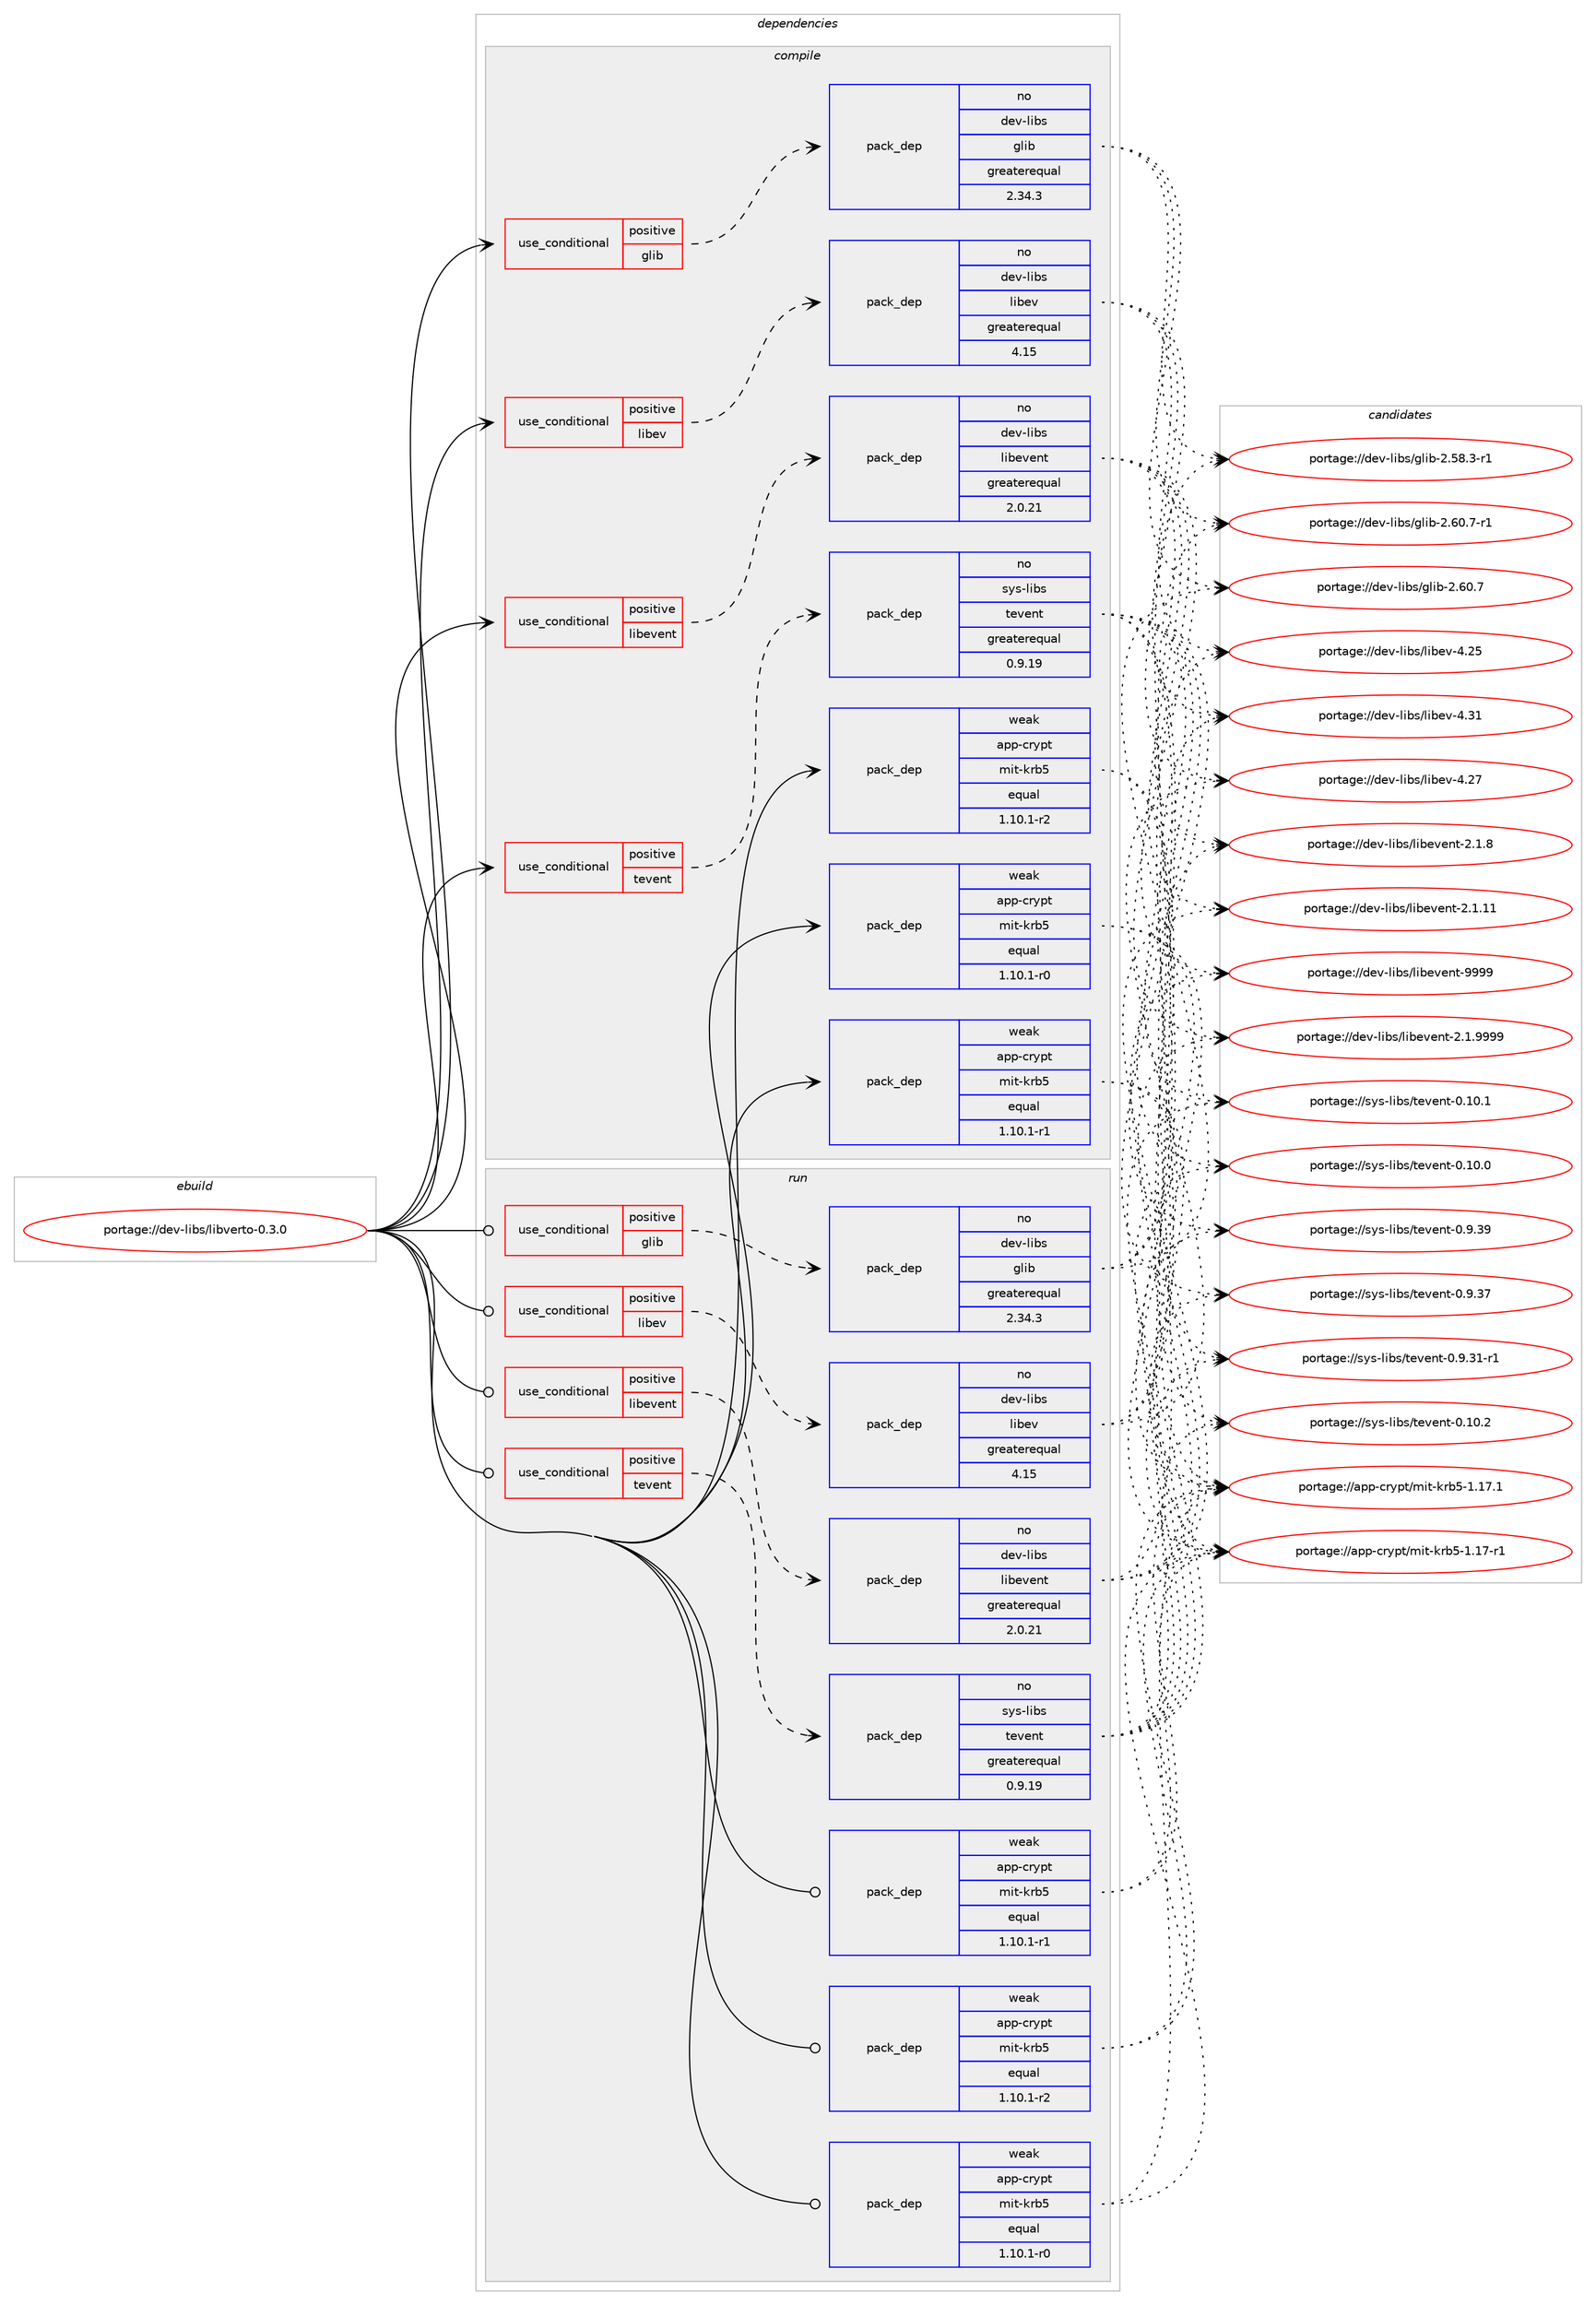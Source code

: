 digraph prolog {

# *************
# Graph options
# *************

newrank=true;
concentrate=true;
compound=true;
graph [rankdir=LR,fontname=Helvetica,fontsize=10,ranksep=1.5];#, ranksep=2.5, nodesep=0.2];
edge  [arrowhead=vee];
node  [fontname=Helvetica,fontsize=10];

# **********
# The ebuild
# **********

subgraph cluster_leftcol {
color=gray;
rank=same;
label=<<i>ebuild</i>>;
id [label="portage://dev-libs/libverto-0.3.0", color=red, width=4, href="../dev-libs/libverto-0.3.0.svg"];
}

# ****************
# The dependencies
# ****************

subgraph cluster_midcol {
color=gray;
label=<<i>dependencies</i>>;
subgraph cluster_compile {
fillcolor="#eeeeee";
style=filled;
label=<<i>compile</i>>;
subgraph cond124673 {
dependency510154 [label=<<TABLE BORDER="0" CELLBORDER="1" CELLSPACING="0" CELLPADDING="4"><TR><TD ROWSPAN="3" CELLPADDING="10">use_conditional</TD></TR><TR><TD>positive</TD></TR><TR><TD>glib</TD></TR></TABLE>>, shape=none, color=red];
subgraph pack380260 {
dependency510155 [label=<<TABLE BORDER="0" CELLBORDER="1" CELLSPACING="0" CELLPADDING="4" WIDTH="220"><TR><TD ROWSPAN="6" CELLPADDING="30">pack_dep</TD></TR><TR><TD WIDTH="110">no</TD></TR><TR><TD>dev-libs</TD></TR><TR><TD>glib</TD></TR><TR><TD>greaterequal</TD></TR><TR><TD>2.34.3</TD></TR></TABLE>>, shape=none, color=blue];
}
dependency510154:e -> dependency510155:w [weight=20,style="dashed",arrowhead="vee"];
}
id:e -> dependency510154:w [weight=20,style="solid",arrowhead="vee"];
subgraph cond124674 {
dependency510156 [label=<<TABLE BORDER="0" CELLBORDER="1" CELLSPACING="0" CELLPADDING="4"><TR><TD ROWSPAN="3" CELLPADDING="10">use_conditional</TD></TR><TR><TD>positive</TD></TR><TR><TD>libev</TD></TR></TABLE>>, shape=none, color=red];
subgraph pack380261 {
dependency510157 [label=<<TABLE BORDER="0" CELLBORDER="1" CELLSPACING="0" CELLPADDING="4" WIDTH="220"><TR><TD ROWSPAN="6" CELLPADDING="30">pack_dep</TD></TR><TR><TD WIDTH="110">no</TD></TR><TR><TD>dev-libs</TD></TR><TR><TD>libev</TD></TR><TR><TD>greaterequal</TD></TR><TR><TD>4.15</TD></TR></TABLE>>, shape=none, color=blue];
}
dependency510156:e -> dependency510157:w [weight=20,style="dashed",arrowhead="vee"];
}
id:e -> dependency510156:w [weight=20,style="solid",arrowhead="vee"];
subgraph cond124675 {
dependency510158 [label=<<TABLE BORDER="0" CELLBORDER="1" CELLSPACING="0" CELLPADDING="4"><TR><TD ROWSPAN="3" CELLPADDING="10">use_conditional</TD></TR><TR><TD>positive</TD></TR><TR><TD>libevent</TD></TR></TABLE>>, shape=none, color=red];
subgraph pack380262 {
dependency510159 [label=<<TABLE BORDER="0" CELLBORDER="1" CELLSPACING="0" CELLPADDING="4" WIDTH="220"><TR><TD ROWSPAN="6" CELLPADDING="30">pack_dep</TD></TR><TR><TD WIDTH="110">no</TD></TR><TR><TD>dev-libs</TD></TR><TR><TD>libevent</TD></TR><TR><TD>greaterequal</TD></TR><TR><TD>2.0.21</TD></TR></TABLE>>, shape=none, color=blue];
}
dependency510158:e -> dependency510159:w [weight=20,style="dashed",arrowhead="vee"];
}
id:e -> dependency510158:w [weight=20,style="solid",arrowhead="vee"];
subgraph cond124676 {
dependency510160 [label=<<TABLE BORDER="0" CELLBORDER="1" CELLSPACING="0" CELLPADDING="4"><TR><TD ROWSPAN="3" CELLPADDING="10">use_conditional</TD></TR><TR><TD>positive</TD></TR><TR><TD>tevent</TD></TR></TABLE>>, shape=none, color=red];
subgraph pack380263 {
dependency510161 [label=<<TABLE BORDER="0" CELLBORDER="1" CELLSPACING="0" CELLPADDING="4" WIDTH="220"><TR><TD ROWSPAN="6" CELLPADDING="30">pack_dep</TD></TR><TR><TD WIDTH="110">no</TD></TR><TR><TD>sys-libs</TD></TR><TR><TD>tevent</TD></TR><TR><TD>greaterequal</TD></TR><TR><TD>0.9.19</TD></TR></TABLE>>, shape=none, color=blue];
}
dependency510160:e -> dependency510161:w [weight=20,style="dashed",arrowhead="vee"];
}
id:e -> dependency510160:w [weight=20,style="solid",arrowhead="vee"];
subgraph pack380264 {
dependency510162 [label=<<TABLE BORDER="0" CELLBORDER="1" CELLSPACING="0" CELLPADDING="4" WIDTH="220"><TR><TD ROWSPAN="6" CELLPADDING="30">pack_dep</TD></TR><TR><TD WIDTH="110">weak</TD></TR><TR><TD>app-crypt</TD></TR><TR><TD>mit-krb5</TD></TR><TR><TD>equal</TD></TR><TR><TD>1.10.1-r0</TD></TR></TABLE>>, shape=none, color=blue];
}
id:e -> dependency510162:w [weight=20,style="solid",arrowhead="vee"];
subgraph pack380265 {
dependency510163 [label=<<TABLE BORDER="0" CELLBORDER="1" CELLSPACING="0" CELLPADDING="4" WIDTH="220"><TR><TD ROWSPAN="6" CELLPADDING="30">pack_dep</TD></TR><TR><TD WIDTH="110">weak</TD></TR><TR><TD>app-crypt</TD></TR><TR><TD>mit-krb5</TD></TR><TR><TD>equal</TD></TR><TR><TD>1.10.1-r1</TD></TR></TABLE>>, shape=none, color=blue];
}
id:e -> dependency510163:w [weight=20,style="solid",arrowhead="vee"];
subgraph pack380266 {
dependency510164 [label=<<TABLE BORDER="0" CELLBORDER="1" CELLSPACING="0" CELLPADDING="4" WIDTH="220"><TR><TD ROWSPAN="6" CELLPADDING="30">pack_dep</TD></TR><TR><TD WIDTH="110">weak</TD></TR><TR><TD>app-crypt</TD></TR><TR><TD>mit-krb5</TD></TR><TR><TD>equal</TD></TR><TR><TD>1.10.1-r2</TD></TR></TABLE>>, shape=none, color=blue];
}
id:e -> dependency510164:w [weight=20,style="solid",arrowhead="vee"];
}
subgraph cluster_compileandrun {
fillcolor="#eeeeee";
style=filled;
label=<<i>compile and run</i>>;
}
subgraph cluster_run {
fillcolor="#eeeeee";
style=filled;
label=<<i>run</i>>;
subgraph cond124677 {
dependency510165 [label=<<TABLE BORDER="0" CELLBORDER="1" CELLSPACING="0" CELLPADDING="4"><TR><TD ROWSPAN="3" CELLPADDING="10">use_conditional</TD></TR><TR><TD>positive</TD></TR><TR><TD>glib</TD></TR></TABLE>>, shape=none, color=red];
subgraph pack380267 {
dependency510166 [label=<<TABLE BORDER="0" CELLBORDER="1" CELLSPACING="0" CELLPADDING="4" WIDTH="220"><TR><TD ROWSPAN="6" CELLPADDING="30">pack_dep</TD></TR><TR><TD WIDTH="110">no</TD></TR><TR><TD>dev-libs</TD></TR><TR><TD>glib</TD></TR><TR><TD>greaterequal</TD></TR><TR><TD>2.34.3</TD></TR></TABLE>>, shape=none, color=blue];
}
dependency510165:e -> dependency510166:w [weight=20,style="dashed",arrowhead="vee"];
}
id:e -> dependency510165:w [weight=20,style="solid",arrowhead="odot"];
subgraph cond124678 {
dependency510167 [label=<<TABLE BORDER="0" CELLBORDER="1" CELLSPACING="0" CELLPADDING="4"><TR><TD ROWSPAN="3" CELLPADDING="10">use_conditional</TD></TR><TR><TD>positive</TD></TR><TR><TD>libev</TD></TR></TABLE>>, shape=none, color=red];
subgraph pack380268 {
dependency510168 [label=<<TABLE BORDER="0" CELLBORDER="1" CELLSPACING="0" CELLPADDING="4" WIDTH="220"><TR><TD ROWSPAN="6" CELLPADDING="30">pack_dep</TD></TR><TR><TD WIDTH="110">no</TD></TR><TR><TD>dev-libs</TD></TR><TR><TD>libev</TD></TR><TR><TD>greaterequal</TD></TR><TR><TD>4.15</TD></TR></TABLE>>, shape=none, color=blue];
}
dependency510167:e -> dependency510168:w [weight=20,style="dashed",arrowhead="vee"];
}
id:e -> dependency510167:w [weight=20,style="solid",arrowhead="odot"];
subgraph cond124679 {
dependency510169 [label=<<TABLE BORDER="0" CELLBORDER="1" CELLSPACING="0" CELLPADDING="4"><TR><TD ROWSPAN="3" CELLPADDING="10">use_conditional</TD></TR><TR><TD>positive</TD></TR><TR><TD>libevent</TD></TR></TABLE>>, shape=none, color=red];
subgraph pack380269 {
dependency510170 [label=<<TABLE BORDER="0" CELLBORDER="1" CELLSPACING="0" CELLPADDING="4" WIDTH="220"><TR><TD ROWSPAN="6" CELLPADDING="30">pack_dep</TD></TR><TR><TD WIDTH="110">no</TD></TR><TR><TD>dev-libs</TD></TR><TR><TD>libevent</TD></TR><TR><TD>greaterequal</TD></TR><TR><TD>2.0.21</TD></TR></TABLE>>, shape=none, color=blue];
}
dependency510169:e -> dependency510170:w [weight=20,style="dashed",arrowhead="vee"];
}
id:e -> dependency510169:w [weight=20,style="solid",arrowhead="odot"];
subgraph cond124680 {
dependency510171 [label=<<TABLE BORDER="0" CELLBORDER="1" CELLSPACING="0" CELLPADDING="4"><TR><TD ROWSPAN="3" CELLPADDING="10">use_conditional</TD></TR><TR><TD>positive</TD></TR><TR><TD>tevent</TD></TR></TABLE>>, shape=none, color=red];
subgraph pack380270 {
dependency510172 [label=<<TABLE BORDER="0" CELLBORDER="1" CELLSPACING="0" CELLPADDING="4" WIDTH="220"><TR><TD ROWSPAN="6" CELLPADDING="30">pack_dep</TD></TR><TR><TD WIDTH="110">no</TD></TR><TR><TD>sys-libs</TD></TR><TR><TD>tevent</TD></TR><TR><TD>greaterequal</TD></TR><TR><TD>0.9.19</TD></TR></TABLE>>, shape=none, color=blue];
}
dependency510171:e -> dependency510172:w [weight=20,style="dashed",arrowhead="vee"];
}
id:e -> dependency510171:w [weight=20,style="solid",arrowhead="odot"];
subgraph pack380271 {
dependency510173 [label=<<TABLE BORDER="0" CELLBORDER="1" CELLSPACING="0" CELLPADDING="4" WIDTH="220"><TR><TD ROWSPAN="6" CELLPADDING="30">pack_dep</TD></TR><TR><TD WIDTH="110">weak</TD></TR><TR><TD>app-crypt</TD></TR><TR><TD>mit-krb5</TD></TR><TR><TD>equal</TD></TR><TR><TD>1.10.1-r0</TD></TR></TABLE>>, shape=none, color=blue];
}
id:e -> dependency510173:w [weight=20,style="solid",arrowhead="odot"];
subgraph pack380272 {
dependency510174 [label=<<TABLE BORDER="0" CELLBORDER="1" CELLSPACING="0" CELLPADDING="4" WIDTH="220"><TR><TD ROWSPAN="6" CELLPADDING="30">pack_dep</TD></TR><TR><TD WIDTH="110">weak</TD></TR><TR><TD>app-crypt</TD></TR><TR><TD>mit-krb5</TD></TR><TR><TD>equal</TD></TR><TR><TD>1.10.1-r1</TD></TR></TABLE>>, shape=none, color=blue];
}
id:e -> dependency510174:w [weight=20,style="solid",arrowhead="odot"];
subgraph pack380273 {
dependency510175 [label=<<TABLE BORDER="0" CELLBORDER="1" CELLSPACING="0" CELLPADDING="4" WIDTH="220"><TR><TD ROWSPAN="6" CELLPADDING="30">pack_dep</TD></TR><TR><TD WIDTH="110">weak</TD></TR><TR><TD>app-crypt</TD></TR><TR><TD>mit-krb5</TD></TR><TR><TD>equal</TD></TR><TR><TD>1.10.1-r2</TD></TR></TABLE>>, shape=none, color=blue];
}
id:e -> dependency510175:w [weight=20,style="solid",arrowhead="odot"];
}
}

# **************
# The candidates
# **************

subgraph cluster_choices {
rank=same;
color=gray;
label=<<i>candidates</i>>;

subgraph choice380260 {
color=black;
nodesep=1;
choice10010111845108105981154710310810598455046544846554511449 [label="portage://dev-libs/glib-2.60.7-r1", color=red, width=4,href="../dev-libs/glib-2.60.7-r1.svg"];
choice1001011184510810598115471031081059845504654484655 [label="portage://dev-libs/glib-2.60.7", color=red, width=4,href="../dev-libs/glib-2.60.7.svg"];
choice10010111845108105981154710310810598455046535646514511449 [label="portage://dev-libs/glib-2.58.3-r1", color=red, width=4,href="../dev-libs/glib-2.58.3-r1.svg"];
dependency510155:e -> choice10010111845108105981154710310810598455046544846554511449:w [style=dotted,weight="100"];
dependency510155:e -> choice1001011184510810598115471031081059845504654484655:w [style=dotted,weight="100"];
dependency510155:e -> choice10010111845108105981154710310810598455046535646514511449:w [style=dotted,weight="100"];
}
subgraph choice380261 {
color=black;
nodesep=1;
choice100101118451081059811547108105981011184552465149 [label="portage://dev-libs/libev-4.31", color=red, width=4,href="../dev-libs/libev-4.31.svg"];
choice100101118451081059811547108105981011184552465055 [label="portage://dev-libs/libev-4.27", color=red, width=4,href="../dev-libs/libev-4.27.svg"];
choice100101118451081059811547108105981011184552465053 [label="portage://dev-libs/libev-4.25", color=red, width=4,href="../dev-libs/libev-4.25.svg"];
dependency510157:e -> choice100101118451081059811547108105981011184552465149:w [style=dotted,weight="100"];
dependency510157:e -> choice100101118451081059811547108105981011184552465055:w [style=dotted,weight="100"];
dependency510157:e -> choice100101118451081059811547108105981011184552465053:w [style=dotted,weight="100"];
}
subgraph choice380262 {
color=black;
nodesep=1;
choice100101118451081059811547108105981011181011101164557575757 [label="portage://dev-libs/libevent-9999", color=red, width=4,href="../dev-libs/libevent-9999.svg"];
choice10010111845108105981154710810598101118101110116455046494657575757 [label="portage://dev-libs/libevent-2.1.9999", color=red, width=4,href="../dev-libs/libevent-2.1.9999.svg"];
choice10010111845108105981154710810598101118101110116455046494656 [label="portage://dev-libs/libevent-2.1.8", color=red, width=4,href="../dev-libs/libevent-2.1.8.svg"];
choice1001011184510810598115471081059810111810111011645504649464949 [label="portage://dev-libs/libevent-2.1.11", color=red, width=4,href="../dev-libs/libevent-2.1.11.svg"];
dependency510159:e -> choice100101118451081059811547108105981011181011101164557575757:w [style=dotted,weight="100"];
dependency510159:e -> choice10010111845108105981154710810598101118101110116455046494657575757:w [style=dotted,weight="100"];
dependency510159:e -> choice10010111845108105981154710810598101118101110116455046494656:w [style=dotted,weight="100"];
dependency510159:e -> choice1001011184510810598115471081059810111810111011645504649464949:w [style=dotted,weight="100"];
}
subgraph choice380263 {
color=black;
nodesep=1;
choice11512111545108105981154711610111810111011645484657465157 [label="portage://sys-libs/tevent-0.9.39", color=red, width=4,href="../sys-libs/tevent-0.9.39.svg"];
choice11512111545108105981154711610111810111011645484657465155 [label="portage://sys-libs/tevent-0.9.37", color=red, width=4,href="../sys-libs/tevent-0.9.37.svg"];
choice115121115451081059811547116101118101110116454846574651494511449 [label="portage://sys-libs/tevent-0.9.31-r1", color=red, width=4,href="../sys-libs/tevent-0.9.31-r1.svg"];
choice11512111545108105981154711610111810111011645484649484650 [label="portage://sys-libs/tevent-0.10.2", color=red, width=4,href="../sys-libs/tevent-0.10.2.svg"];
choice11512111545108105981154711610111810111011645484649484649 [label="portage://sys-libs/tevent-0.10.1", color=red, width=4,href="../sys-libs/tevent-0.10.1.svg"];
choice11512111545108105981154711610111810111011645484649484648 [label="portage://sys-libs/tevent-0.10.0", color=red, width=4,href="../sys-libs/tevent-0.10.0.svg"];
dependency510161:e -> choice11512111545108105981154711610111810111011645484657465157:w [style=dotted,weight="100"];
dependency510161:e -> choice11512111545108105981154711610111810111011645484657465155:w [style=dotted,weight="100"];
dependency510161:e -> choice115121115451081059811547116101118101110116454846574651494511449:w [style=dotted,weight="100"];
dependency510161:e -> choice11512111545108105981154711610111810111011645484649484650:w [style=dotted,weight="100"];
dependency510161:e -> choice11512111545108105981154711610111810111011645484649484649:w [style=dotted,weight="100"];
dependency510161:e -> choice11512111545108105981154711610111810111011645484649484648:w [style=dotted,weight="100"];
}
subgraph choice380264 {
color=black;
nodesep=1;
choice9711211245991141211121164710910511645107114985345494649554649 [label="portage://app-crypt/mit-krb5-1.17.1", color=red, width=4,href="../app-crypt/mit-krb5-1.17.1.svg"];
choice9711211245991141211121164710910511645107114985345494649554511449 [label="portage://app-crypt/mit-krb5-1.17-r1", color=red, width=4,href="../app-crypt/mit-krb5-1.17-r1.svg"];
dependency510162:e -> choice9711211245991141211121164710910511645107114985345494649554649:w [style=dotted,weight="100"];
dependency510162:e -> choice9711211245991141211121164710910511645107114985345494649554511449:w [style=dotted,weight="100"];
}
subgraph choice380265 {
color=black;
nodesep=1;
choice9711211245991141211121164710910511645107114985345494649554649 [label="portage://app-crypt/mit-krb5-1.17.1", color=red, width=4,href="../app-crypt/mit-krb5-1.17.1.svg"];
choice9711211245991141211121164710910511645107114985345494649554511449 [label="portage://app-crypt/mit-krb5-1.17-r1", color=red, width=4,href="../app-crypt/mit-krb5-1.17-r1.svg"];
dependency510163:e -> choice9711211245991141211121164710910511645107114985345494649554649:w [style=dotted,weight="100"];
dependency510163:e -> choice9711211245991141211121164710910511645107114985345494649554511449:w [style=dotted,weight="100"];
}
subgraph choice380266 {
color=black;
nodesep=1;
choice9711211245991141211121164710910511645107114985345494649554649 [label="portage://app-crypt/mit-krb5-1.17.1", color=red, width=4,href="../app-crypt/mit-krb5-1.17.1.svg"];
choice9711211245991141211121164710910511645107114985345494649554511449 [label="portage://app-crypt/mit-krb5-1.17-r1", color=red, width=4,href="../app-crypt/mit-krb5-1.17-r1.svg"];
dependency510164:e -> choice9711211245991141211121164710910511645107114985345494649554649:w [style=dotted,weight="100"];
dependency510164:e -> choice9711211245991141211121164710910511645107114985345494649554511449:w [style=dotted,weight="100"];
}
subgraph choice380267 {
color=black;
nodesep=1;
choice10010111845108105981154710310810598455046544846554511449 [label="portage://dev-libs/glib-2.60.7-r1", color=red, width=4,href="../dev-libs/glib-2.60.7-r1.svg"];
choice1001011184510810598115471031081059845504654484655 [label="portage://dev-libs/glib-2.60.7", color=red, width=4,href="../dev-libs/glib-2.60.7.svg"];
choice10010111845108105981154710310810598455046535646514511449 [label="portage://dev-libs/glib-2.58.3-r1", color=red, width=4,href="../dev-libs/glib-2.58.3-r1.svg"];
dependency510166:e -> choice10010111845108105981154710310810598455046544846554511449:w [style=dotted,weight="100"];
dependency510166:e -> choice1001011184510810598115471031081059845504654484655:w [style=dotted,weight="100"];
dependency510166:e -> choice10010111845108105981154710310810598455046535646514511449:w [style=dotted,weight="100"];
}
subgraph choice380268 {
color=black;
nodesep=1;
choice100101118451081059811547108105981011184552465149 [label="portage://dev-libs/libev-4.31", color=red, width=4,href="../dev-libs/libev-4.31.svg"];
choice100101118451081059811547108105981011184552465055 [label="portage://dev-libs/libev-4.27", color=red, width=4,href="../dev-libs/libev-4.27.svg"];
choice100101118451081059811547108105981011184552465053 [label="portage://dev-libs/libev-4.25", color=red, width=4,href="../dev-libs/libev-4.25.svg"];
dependency510168:e -> choice100101118451081059811547108105981011184552465149:w [style=dotted,weight="100"];
dependency510168:e -> choice100101118451081059811547108105981011184552465055:w [style=dotted,weight="100"];
dependency510168:e -> choice100101118451081059811547108105981011184552465053:w [style=dotted,weight="100"];
}
subgraph choice380269 {
color=black;
nodesep=1;
choice100101118451081059811547108105981011181011101164557575757 [label="portage://dev-libs/libevent-9999", color=red, width=4,href="../dev-libs/libevent-9999.svg"];
choice10010111845108105981154710810598101118101110116455046494657575757 [label="portage://dev-libs/libevent-2.1.9999", color=red, width=4,href="../dev-libs/libevent-2.1.9999.svg"];
choice10010111845108105981154710810598101118101110116455046494656 [label="portage://dev-libs/libevent-2.1.8", color=red, width=4,href="../dev-libs/libevent-2.1.8.svg"];
choice1001011184510810598115471081059810111810111011645504649464949 [label="portage://dev-libs/libevent-2.1.11", color=red, width=4,href="../dev-libs/libevent-2.1.11.svg"];
dependency510170:e -> choice100101118451081059811547108105981011181011101164557575757:w [style=dotted,weight="100"];
dependency510170:e -> choice10010111845108105981154710810598101118101110116455046494657575757:w [style=dotted,weight="100"];
dependency510170:e -> choice10010111845108105981154710810598101118101110116455046494656:w [style=dotted,weight="100"];
dependency510170:e -> choice1001011184510810598115471081059810111810111011645504649464949:w [style=dotted,weight="100"];
}
subgraph choice380270 {
color=black;
nodesep=1;
choice11512111545108105981154711610111810111011645484657465157 [label="portage://sys-libs/tevent-0.9.39", color=red, width=4,href="../sys-libs/tevent-0.9.39.svg"];
choice11512111545108105981154711610111810111011645484657465155 [label="portage://sys-libs/tevent-0.9.37", color=red, width=4,href="../sys-libs/tevent-0.9.37.svg"];
choice115121115451081059811547116101118101110116454846574651494511449 [label="portage://sys-libs/tevent-0.9.31-r1", color=red, width=4,href="../sys-libs/tevent-0.9.31-r1.svg"];
choice11512111545108105981154711610111810111011645484649484650 [label="portage://sys-libs/tevent-0.10.2", color=red, width=4,href="../sys-libs/tevent-0.10.2.svg"];
choice11512111545108105981154711610111810111011645484649484649 [label="portage://sys-libs/tevent-0.10.1", color=red, width=4,href="../sys-libs/tevent-0.10.1.svg"];
choice11512111545108105981154711610111810111011645484649484648 [label="portage://sys-libs/tevent-0.10.0", color=red, width=4,href="../sys-libs/tevent-0.10.0.svg"];
dependency510172:e -> choice11512111545108105981154711610111810111011645484657465157:w [style=dotted,weight="100"];
dependency510172:e -> choice11512111545108105981154711610111810111011645484657465155:w [style=dotted,weight="100"];
dependency510172:e -> choice115121115451081059811547116101118101110116454846574651494511449:w [style=dotted,weight="100"];
dependency510172:e -> choice11512111545108105981154711610111810111011645484649484650:w [style=dotted,weight="100"];
dependency510172:e -> choice11512111545108105981154711610111810111011645484649484649:w [style=dotted,weight="100"];
dependency510172:e -> choice11512111545108105981154711610111810111011645484649484648:w [style=dotted,weight="100"];
}
subgraph choice380271 {
color=black;
nodesep=1;
choice9711211245991141211121164710910511645107114985345494649554649 [label="portage://app-crypt/mit-krb5-1.17.1", color=red, width=4,href="../app-crypt/mit-krb5-1.17.1.svg"];
choice9711211245991141211121164710910511645107114985345494649554511449 [label="portage://app-crypt/mit-krb5-1.17-r1", color=red, width=4,href="../app-crypt/mit-krb5-1.17-r1.svg"];
dependency510173:e -> choice9711211245991141211121164710910511645107114985345494649554649:w [style=dotted,weight="100"];
dependency510173:e -> choice9711211245991141211121164710910511645107114985345494649554511449:w [style=dotted,weight="100"];
}
subgraph choice380272 {
color=black;
nodesep=1;
choice9711211245991141211121164710910511645107114985345494649554649 [label="portage://app-crypt/mit-krb5-1.17.1", color=red, width=4,href="../app-crypt/mit-krb5-1.17.1.svg"];
choice9711211245991141211121164710910511645107114985345494649554511449 [label="portage://app-crypt/mit-krb5-1.17-r1", color=red, width=4,href="../app-crypt/mit-krb5-1.17-r1.svg"];
dependency510174:e -> choice9711211245991141211121164710910511645107114985345494649554649:w [style=dotted,weight="100"];
dependency510174:e -> choice9711211245991141211121164710910511645107114985345494649554511449:w [style=dotted,weight="100"];
}
subgraph choice380273 {
color=black;
nodesep=1;
choice9711211245991141211121164710910511645107114985345494649554649 [label="portage://app-crypt/mit-krb5-1.17.1", color=red, width=4,href="../app-crypt/mit-krb5-1.17.1.svg"];
choice9711211245991141211121164710910511645107114985345494649554511449 [label="portage://app-crypt/mit-krb5-1.17-r1", color=red, width=4,href="../app-crypt/mit-krb5-1.17-r1.svg"];
dependency510175:e -> choice9711211245991141211121164710910511645107114985345494649554649:w [style=dotted,weight="100"];
dependency510175:e -> choice9711211245991141211121164710910511645107114985345494649554511449:w [style=dotted,weight="100"];
}
}

}
